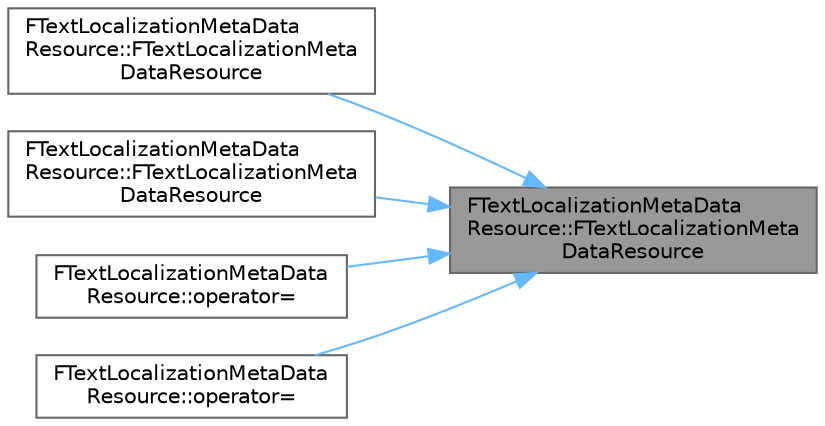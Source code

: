 digraph "FTextLocalizationMetaDataResource::FTextLocalizationMetaDataResource"
{
 // INTERACTIVE_SVG=YES
 // LATEX_PDF_SIZE
  bgcolor="transparent";
  edge [fontname=Helvetica,fontsize=10,labelfontname=Helvetica,labelfontsize=10];
  node [fontname=Helvetica,fontsize=10,shape=box,height=0.2,width=0.4];
  rankdir="RL";
  Node1 [id="Node000001",label="FTextLocalizationMetaData\lResource::FTextLocalizationMeta\lDataResource",height=0.2,width=0.4,color="gray40", fillcolor="grey60", style="filled", fontcolor="black",tooltip=" "];
  Node1 -> Node2 [id="edge1_Node000001_Node000002",dir="back",color="steelblue1",style="solid",tooltip=" "];
  Node2 [id="Node000002",label="FTextLocalizationMetaData\lResource::FTextLocalizationMeta\lDataResource",height=0.2,width=0.4,color="grey40", fillcolor="white", style="filled",URL="$d6/dec/classFTextLocalizationMetaDataResource.html#a0a2392a06d8635c15a01392a6c90adf4",tooltip=" "];
  Node1 -> Node3 [id="edge2_Node000001_Node000003",dir="back",color="steelblue1",style="solid",tooltip=" "];
  Node3 [id="Node000003",label="FTextLocalizationMetaData\lResource::FTextLocalizationMeta\lDataResource",height=0.2,width=0.4,color="grey40", fillcolor="white", style="filled",URL="$d6/dec/classFTextLocalizationMetaDataResource.html#a3067df48c7bd19f34fbc3da4acefd98c",tooltip=" "];
  Node1 -> Node4 [id="edge3_Node000001_Node000004",dir="back",color="steelblue1",style="solid",tooltip=" "];
  Node4 [id="Node000004",label="FTextLocalizationMetaData\lResource::operator=",height=0.2,width=0.4,color="grey40", fillcolor="white", style="filled",URL="$d6/dec/classFTextLocalizationMetaDataResource.html#ade966c42b522b3aed6bdc89c95434614",tooltip=" "];
  Node1 -> Node5 [id="edge4_Node000001_Node000005",dir="back",color="steelblue1",style="solid",tooltip=" "];
  Node5 [id="Node000005",label="FTextLocalizationMetaData\lResource::operator=",height=0.2,width=0.4,color="grey40", fillcolor="white", style="filled",URL="$d6/dec/classFTextLocalizationMetaDataResource.html#a65ff10433d8d61636155059a713206b8",tooltip=" "];
}

